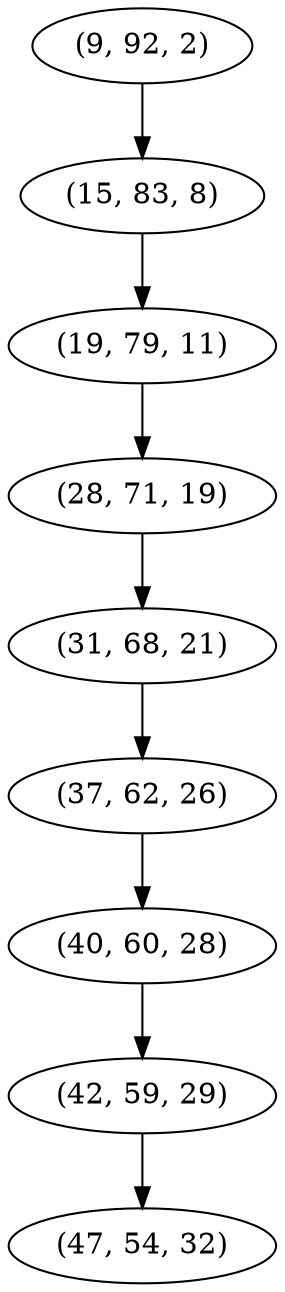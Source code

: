 digraph tree {
    "(9, 92, 2)";
    "(15, 83, 8)";
    "(19, 79, 11)";
    "(28, 71, 19)";
    "(31, 68, 21)";
    "(37, 62, 26)";
    "(40, 60, 28)";
    "(42, 59, 29)";
    "(47, 54, 32)";
    "(9, 92, 2)" -> "(15, 83, 8)";
    "(15, 83, 8)" -> "(19, 79, 11)";
    "(19, 79, 11)" -> "(28, 71, 19)";
    "(28, 71, 19)" -> "(31, 68, 21)";
    "(31, 68, 21)" -> "(37, 62, 26)";
    "(37, 62, 26)" -> "(40, 60, 28)";
    "(40, 60, 28)" -> "(42, 59, 29)";
    "(42, 59, 29)" -> "(47, 54, 32)";
}

